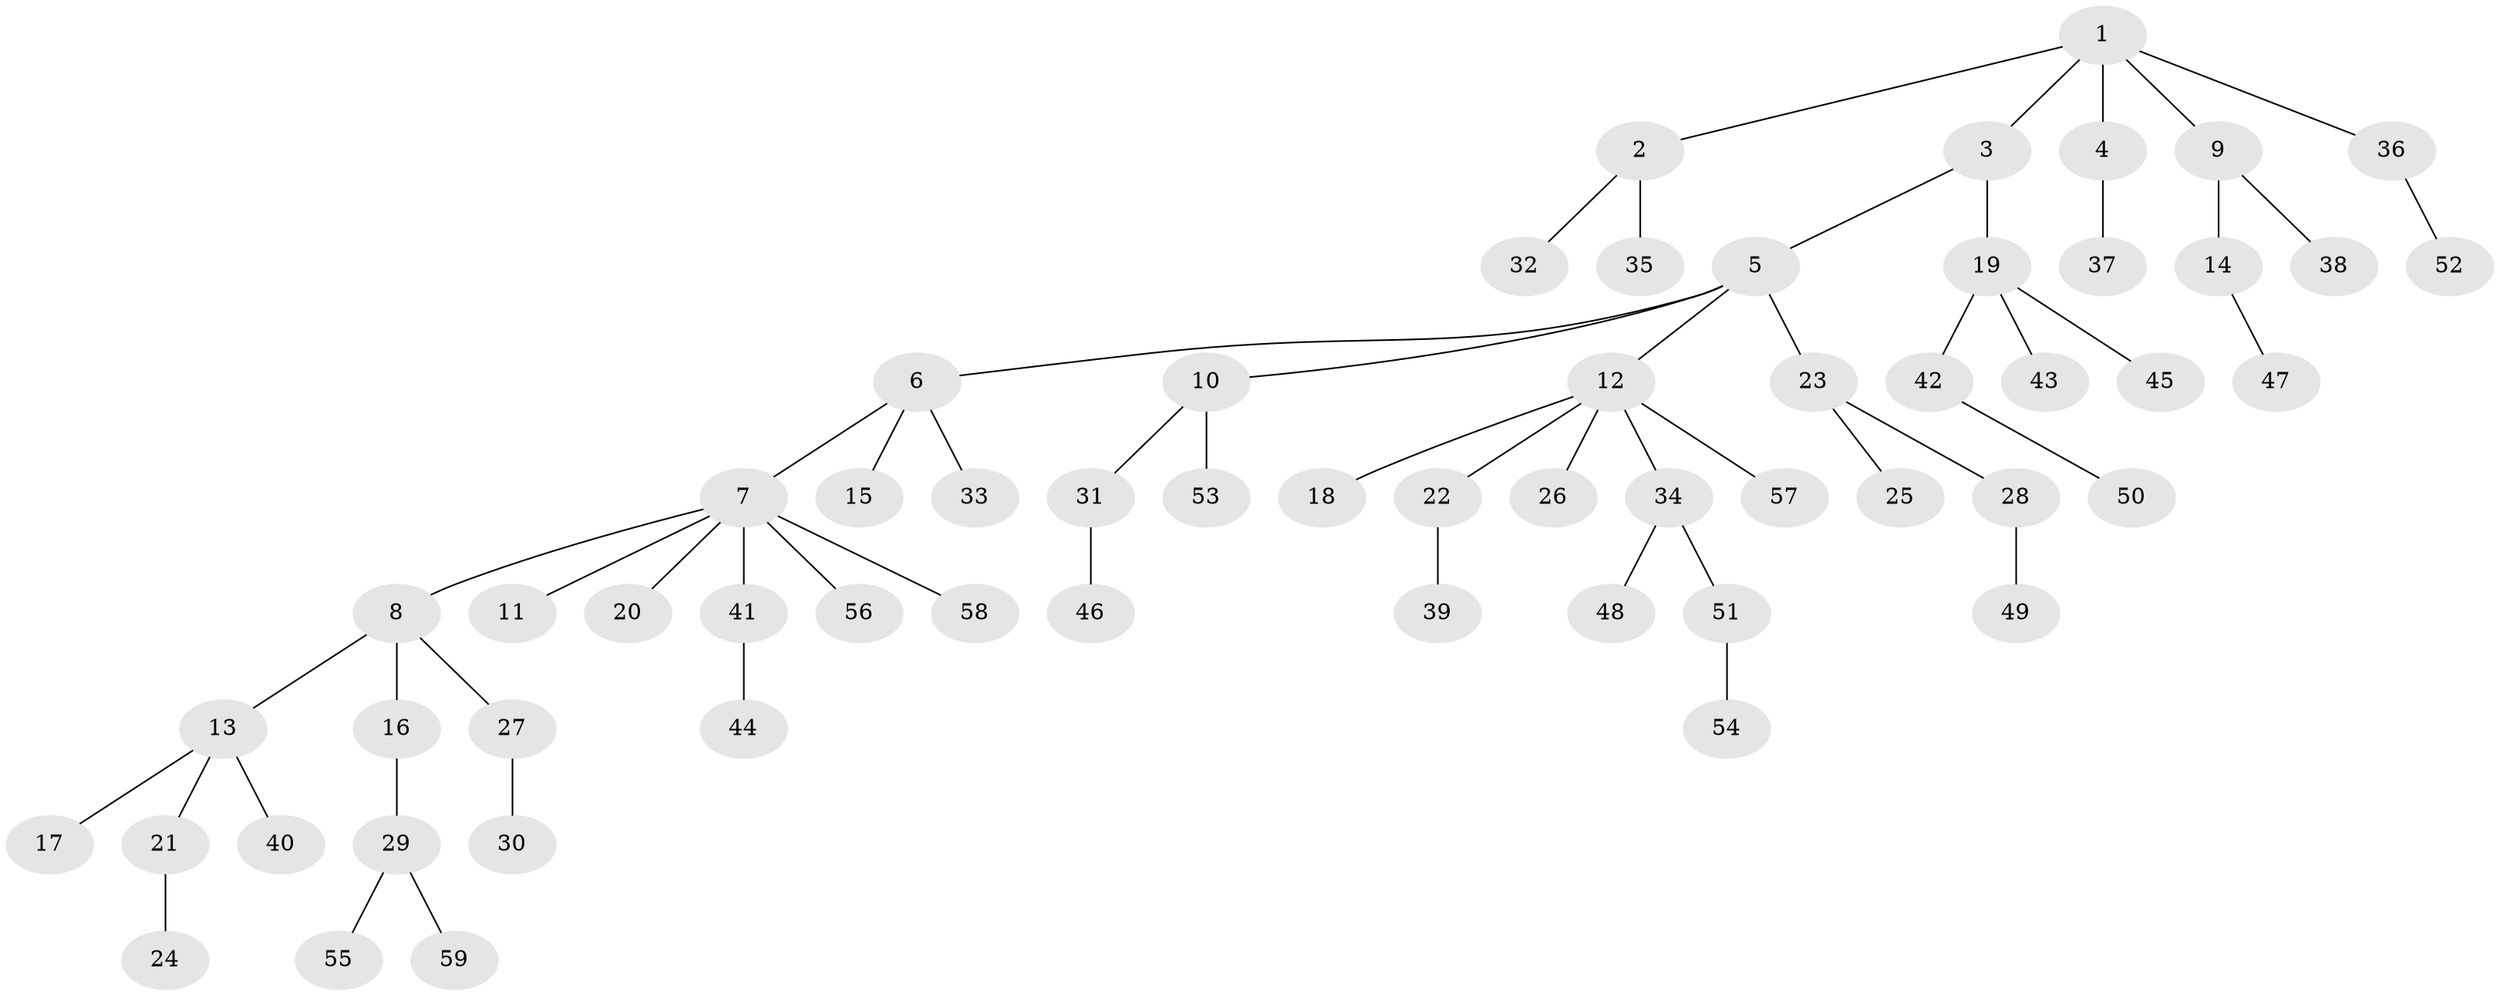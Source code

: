 // Generated by graph-tools (version 1.1) at 2025/11/02/27/25 16:11:25]
// undirected, 59 vertices, 58 edges
graph export_dot {
graph [start="1"]
  node [color=gray90,style=filled];
  1;
  2;
  3;
  4;
  5;
  6;
  7;
  8;
  9;
  10;
  11;
  12;
  13;
  14;
  15;
  16;
  17;
  18;
  19;
  20;
  21;
  22;
  23;
  24;
  25;
  26;
  27;
  28;
  29;
  30;
  31;
  32;
  33;
  34;
  35;
  36;
  37;
  38;
  39;
  40;
  41;
  42;
  43;
  44;
  45;
  46;
  47;
  48;
  49;
  50;
  51;
  52;
  53;
  54;
  55;
  56;
  57;
  58;
  59;
  1 -- 2;
  1 -- 3;
  1 -- 4;
  1 -- 9;
  1 -- 36;
  2 -- 32;
  2 -- 35;
  3 -- 5;
  3 -- 19;
  4 -- 37;
  5 -- 6;
  5 -- 10;
  5 -- 12;
  5 -- 23;
  6 -- 7;
  6 -- 15;
  6 -- 33;
  7 -- 8;
  7 -- 11;
  7 -- 20;
  7 -- 41;
  7 -- 56;
  7 -- 58;
  8 -- 13;
  8 -- 16;
  8 -- 27;
  9 -- 14;
  9 -- 38;
  10 -- 31;
  10 -- 53;
  12 -- 18;
  12 -- 22;
  12 -- 26;
  12 -- 34;
  12 -- 57;
  13 -- 17;
  13 -- 21;
  13 -- 40;
  14 -- 47;
  16 -- 29;
  19 -- 42;
  19 -- 43;
  19 -- 45;
  21 -- 24;
  22 -- 39;
  23 -- 25;
  23 -- 28;
  27 -- 30;
  28 -- 49;
  29 -- 55;
  29 -- 59;
  31 -- 46;
  34 -- 48;
  34 -- 51;
  36 -- 52;
  41 -- 44;
  42 -- 50;
  51 -- 54;
}
